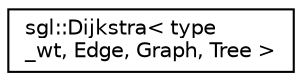 digraph "Graphical Class Hierarchy"
{
  edge [fontname="Helvetica",fontsize="10",labelfontname="Helvetica",labelfontsize="10"];
  node [fontname="Helvetica",fontsize="10",shape=record];
  rankdir="LR";
  Node1 [label="sgl::Dijkstra\< type\l_wt, Edge, Graph, Tree \>",height=0.2,width=0.4,color="black", fillcolor="white", style="filled",URL="$classsgl_1_1_dijkstra.html"];
}
